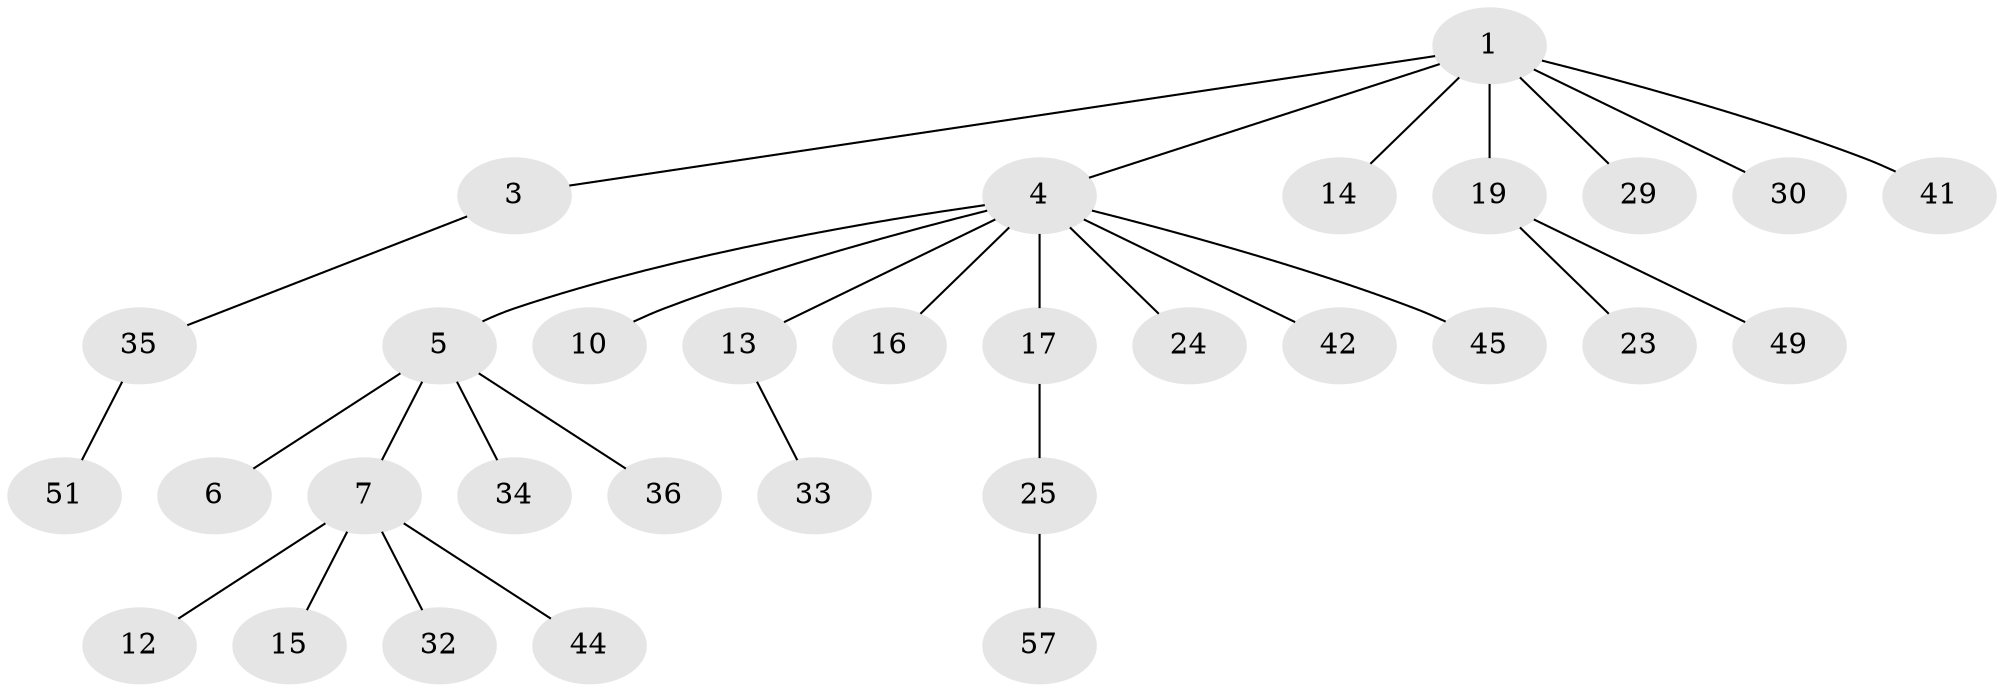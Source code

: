 // original degree distribution, {4: 0.016129032258064516, 5: 0.03225806451612903, 2: 0.27419354838709675, 3: 0.16129032258064516, 6: 0.016129032258064516, 1: 0.4838709677419355, 8: 0.016129032258064516}
// Generated by graph-tools (version 1.1) at 2025/19/03/04/25 18:19:22]
// undirected, 31 vertices, 30 edges
graph export_dot {
graph [start="1"]
  node [color=gray90,style=filled];
  1 [super="+2"];
  3 [super="+18"];
  4 [super="+8"];
  5 [super="+27+11"];
  6;
  7 [super="+9+39"];
  10 [super="+48+28"];
  12;
  13 [super="+31+59"];
  14 [super="+60+61"];
  15 [super="+43"];
  16;
  17 [super="+22+21"];
  19;
  23 [super="+38"];
  24;
  25 [super="+26"];
  29 [super="+58"];
  30;
  32;
  33;
  34;
  35 [super="+37"];
  36;
  41 [super="+54"];
  42;
  44;
  45 [super="+53"];
  49;
  51;
  57;
  1 -- 4;
  1 -- 19;
  1 -- 30;
  1 -- 3;
  1 -- 41;
  1 -- 29;
  1 -- 14;
  3 -- 35;
  4 -- 5;
  4 -- 10;
  4 -- 42;
  4 -- 13;
  4 -- 45;
  4 -- 16;
  4 -- 17;
  4 -- 24;
  5 -- 6;
  5 -- 7;
  5 -- 36;
  5 -- 34;
  7 -- 32;
  7 -- 12;
  7 -- 44;
  7 -- 15;
  13 -- 33;
  17 -- 25;
  19 -- 23;
  19 -- 49;
  25 -- 57;
  35 -- 51;
}
